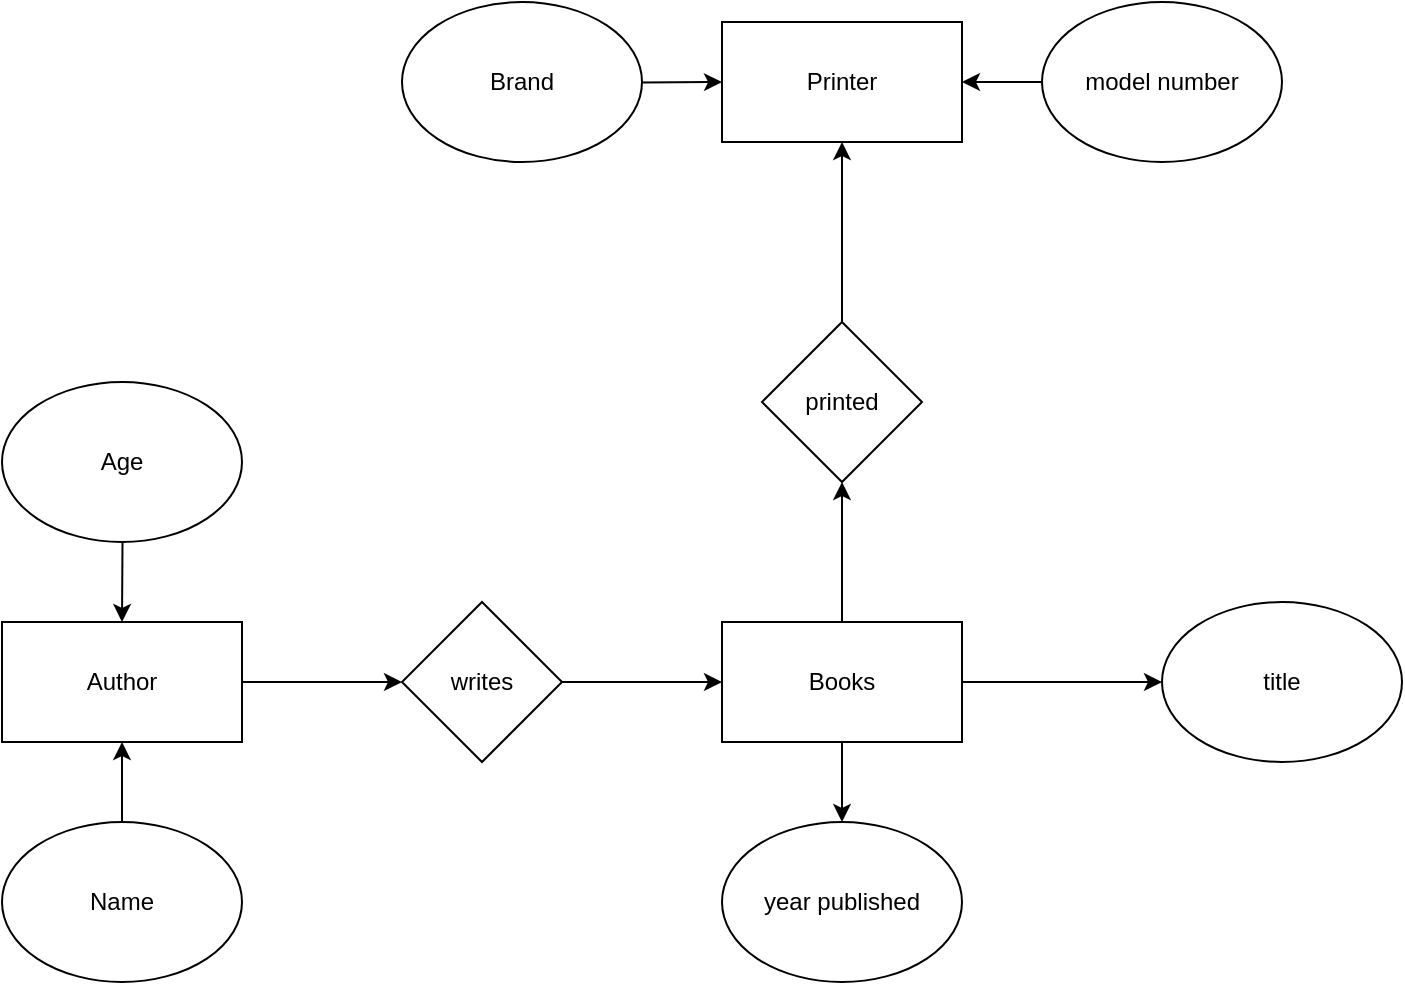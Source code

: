 <mxfile>
    <diagram id="5rooCAy62npYOZISsiys" name="Page-1">
        <mxGraphModel dx="1178" dy="779" grid="1" gridSize="10" guides="1" tooltips="1" connect="1" arrows="1" fold="1" page="1" pageScale="1" pageWidth="850" pageHeight="1100" math="0" shadow="0">
            <root>
                <mxCell id="0"/>
                <mxCell id="1" parent="0"/>
                <mxCell id="9" value="" style="edgeStyle=none;html=1;" edge="1" parent="1" source="2" target="3">
                    <mxGeometry relative="1" as="geometry"/>
                </mxCell>
                <mxCell id="2" value="Author" style="rounded=0;whiteSpace=wrap;html=1;" vertex="1" parent="1">
                    <mxGeometry x="200" y="350" width="120" height="60" as="geometry"/>
                </mxCell>
                <mxCell id="10" value="" style="edgeStyle=none;html=1;" edge="1" parent="1" source="3" target="4">
                    <mxGeometry relative="1" as="geometry"/>
                </mxCell>
                <mxCell id="3" value="writes" style="rhombus;whiteSpace=wrap;html=1;" vertex="1" parent="1">
                    <mxGeometry x="400" y="340" width="80" height="80" as="geometry"/>
                </mxCell>
                <mxCell id="12" value="" style="edgeStyle=none;html=1;" edge="1" parent="1" source="4" target="11">
                    <mxGeometry relative="1" as="geometry"/>
                </mxCell>
                <mxCell id="16" value="" style="edgeStyle=none;html=1;" edge="1" parent="1" source="4">
                    <mxGeometry relative="1" as="geometry">
                        <mxPoint x="780" y="380" as="targetPoint"/>
                    </mxGeometry>
                </mxCell>
                <mxCell id="19" value="" style="edgeStyle=none;html=1;" edge="1" parent="1" source="4" target="18">
                    <mxGeometry relative="1" as="geometry"/>
                </mxCell>
                <mxCell id="4" value="Books" style="rounded=0;whiteSpace=wrap;html=1;" vertex="1" parent="1">
                    <mxGeometry x="560" y="350" width="120" height="60" as="geometry"/>
                </mxCell>
                <mxCell id="7" value="" style="edgeStyle=none;html=1;" edge="1" parent="1" source="5" target="2">
                    <mxGeometry relative="1" as="geometry"/>
                </mxCell>
                <mxCell id="5" value="Age" style="ellipse;whiteSpace=wrap;html=1;" vertex="1" parent="1">
                    <mxGeometry x="200" y="230" width="120" height="80" as="geometry"/>
                </mxCell>
                <mxCell id="8" value="" style="edgeStyle=none;html=1;" edge="1" parent="1" source="6" target="2">
                    <mxGeometry relative="1" as="geometry"/>
                </mxCell>
                <mxCell id="6" value="Name" style="ellipse;whiteSpace=wrap;html=1;" vertex="1" parent="1">
                    <mxGeometry x="200" y="450" width="120" height="80" as="geometry"/>
                </mxCell>
                <mxCell id="14" value="" style="edgeStyle=none;html=1;" edge="1" parent="1" source="11" target="13">
                    <mxGeometry relative="1" as="geometry"/>
                </mxCell>
                <mxCell id="11" value="printed" style="rhombus;whiteSpace=wrap;html=1;rounded=0;" vertex="1" parent="1">
                    <mxGeometry x="580" y="200" width="80" height="80" as="geometry"/>
                </mxCell>
                <mxCell id="13" value="Printer" style="rounded=0;whiteSpace=wrap;html=1;" vertex="1" parent="1">
                    <mxGeometry x="560" y="50" width="120" height="60" as="geometry"/>
                </mxCell>
                <mxCell id="17" value="title" style="ellipse;whiteSpace=wrap;html=1;" vertex="1" parent="1">
                    <mxGeometry x="780" y="340" width="120" height="80" as="geometry"/>
                </mxCell>
                <mxCell id="18" value="year published" style="ellipse;whiteSpace=wrap;html=1;" vertex="1" parent="1">
                    <mxGeometry x="560" y="450" width="120" height="80" as="geometry"/>
                </mxCell>
                <mxCell id="22" value="" style="edgeStyle=none;html=1;" edge="1" parent="1" source="20" target="13">
                    <mxGeometry relative="1" as="geometry"/>
                </mxCell>
                <mxCell id="20" value="Brand" style="ellipse;whiteSpace=wrap;html=1;" vertex="1" parent="1">
                    <mxGeometry x="400" y="40" width="120" height="80" as="geometry"/>
                </mxCell>
                <mxCell id="23" value="" style="edgeStyle=none;html=1;" edge="1" parent="1" source="21" target="13">
                    <mxGeometry relative="1" as="geometry"/>
                </mxCell>
                <mxCell id="21" value="model number" style="ellipse;whiteSpace=wrap;html=1;" vertex="1" parent="1">
                    <mxGeometry x="720" y="40" width="120" height="80" as="geometry"/>
                </mxCell>
            </root>
        </mxGraphModel>
    </diagram>
</mxfile>